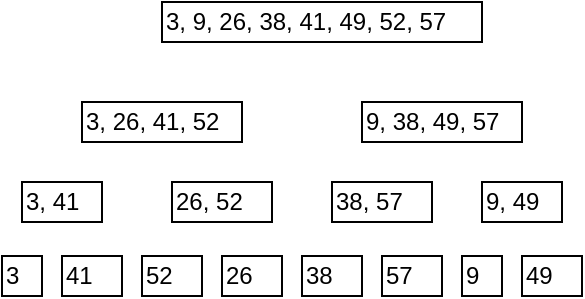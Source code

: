 <mxfile version="12.1.0" type="device" pages="1"><diagram id="iaf0UoKSozlngJn-P9TC" name="Page-1"><mxGraphModel dx="1024" dy="592" grid="1" gridSize="10" guides="1" tooltips="1" connect="1" arrows="1" fold="1" page="1" pageScale="1" pageWidth="827" pageHeight="1169" math="0" shadow="0"><root><mxCell id="0"/><mxCell id="1" parent="0"/><mxCell id="rm_Q0iL84Wx1yi4mrn9o-1" value="3" style="text;html=1;resizable=0;points=[];autosize=1;align=left;verticalAlign=top;spacingTop=-4;rounded=0;strokeColor=#000000;" vertex="1" parent="1"><mxGeometry x="170" y="287" width="20" height="20" as="geometry"/></mxCell><mxCell id="rm_Q0iL84Wx1yi4mrn9o-2" value="41" style="text;html=1;resizable=0;points=[];autosize=1;align=left;verticalAlign=top;spacingTop=-4;rounded=0;strokeColor=#000000;" vertex="1" parent="1"><mxGeometry x="200" y="287" width="30" height="20" as="geometry"/></mxCell><mxCell id="rm_Q0iL84Wx1yi4mrn9o-5" value="52" style="text;html=1;resizable=0;points=[];autosize=1;align=left;verticalAlign=top;spacingTop=-4;rounded=0;strokeColor=#000000;" vertex="1" parent="1"><mxGeometry x="240" y="287" width="30" height="20" as="geometry"/></mxCell><mxCell id="rm_Q0iL84Wx1yi4mrn9o-6" value="26" style="text;html=1;resizable=0;points=[];autosize=1;align=left;verticalAlign=top;spacingTop=-4;rounded=0;strokeColor=#000000;" vertex="1" parent="1"><mxGeometry x="280" y="287" width="30" height="20" as="geometry"/></mxCell><mxCell id="rm_Q0iL84Wx1yi4mrn9o-7" value="38" style="text;html=1;resizable=0;points=[];autosize=1;align=left;verticalAlign=top;spacingTop=-4;rounded=0;strokeColor=#000000;" vertex="1" parent="1"><mxGeometry x="320" y="287" width="30" height="20" as="geometry"/></mxCell><mxCell id="rm_Q0iL84Wx1yi4mrn9o-8" value="57" style="text;html=1;resizable=0;points=[];autosize=1;align=left;verticalAlign=top;spacingTop=-4;rounded=0;strokeColor=#000000;" vertex="1" parent="1"><mxGeometry x="360" y="287" width="30" height="20" as="geometry"/></mxCell><mxCell id="rm_Q0iL84Wx1yi4mrn9o-9" value="9" style="text;html=1;resizable=0;points=[];autosize=1;align=left;verticalAlign=top;spacingTop=-4;rounded=0;strokeColor=#000000;" vertex="1" parent="1"><mxGeometry x="400" y="287" width="20" height="20" as="geometry"/></mxCell><mxCell id="rm_Q0iL84Wx1yi4mrn9o-10" value="49" style="text;html=1;resizable=0;points=[];autosize=1;align=left;verticalAlign=top;spacingTop=-4;rounded=0;strokeColor=#000000;" vertex="1" parent="1"><mxGeometry x="430" y="287" width="30" height="20" as="geometry"/></mxCell><mxCell id="rm_Q0iL84Wx1yi4mrn9o-11" value="3, 41" style="text;html=1;resizable=0;points=[];autosize=1;align=left;verticalAlign=top;spacingTop=-4;rounded=0;strokeColor=#000000;" vertex="1" parent="1"><mxGeometry x="180" y="250" width="40" height="20" as="geometry"/></mxCell><mxCell id="rm_Q0iL84Wx1yi4mrn9o-12" value="26, 52" style="text;html=1;resizable=0;points=[];autosize=1;align=left;verticalAlign=top;spacingTop=-4;rounded=0;strokeColor=#000000;" vertex="1" parent="1"><mxGeometry x="255" y="250" width="50" height="20" as="geometry"/></mxCell><mxCell id="rm_Q0iL84Wx1yi4mrn9o-13" value="38, 57" style="text;html=1;resizable=0;points=[];autosize=1;align=left;verticalAlign=top;spacingTop=-4;rounded=0;strokeColor=#000000;" vertex="1" parent="1"><mxGeometry x="335" y="250" width="50" height="20" as="geometry"/></mxCell><mxCell id="rm_Q0iL84Wx1yi4mrn9o-14" value="9, 49" style="text;html=1;resizable=0;points=[];autosize=1;align=left;verticalAlign=top;spacingTop=-4;rounded=0;strokeColor=#000000;" vertex="1" parent="1"><mxGeometry x="410" y="250" width="40" height="20" as="geometry"/></mxCell><mxCell id="rm_Q0iL84Wx1yi4mrn9o-15" value="3, 26, 41, 52" style="text;html=1;resizable=0;points=[];autosize=1;align=left;verticalAlign=top;spacingTop=-4;rounded=0;strokeColor=#000000;" vertex="1" parent="1"><mxGeometry x="210" y="210" width="80" height="20" as="geometry"/></mxCell><mxCell id="rm_Q0iL84Wx1yi4mrn9o-17" value="9, 38, 49, 57" style="text;html=1;resizable=0;points=[];autosize=1;align=left;verticalAlign=top;spacingTop=-4;rounded=0;strokeColor=#000000;" vertex="1" parent="1"><mxGeometry x="350" y="210" width="80" height="20" as="geometry"/></mxCell><mxCell id="rm_Q0iL84Wx1yi4mrn9o-18" value="3, 9, 26, 38, 41, 49, 52, 57" style="text;html=1;resizable=0;points=[];autosize=1;align=left;verticalAlign=top;spacingTop=-4;rounded=0;strokeColor=#000000;" vertex="1" parent="1"><mxGeometry x="250" y="160" width="160" height="20" as="geometry"/></mxCell></root></mxGraphModel></diagram></mxfile>